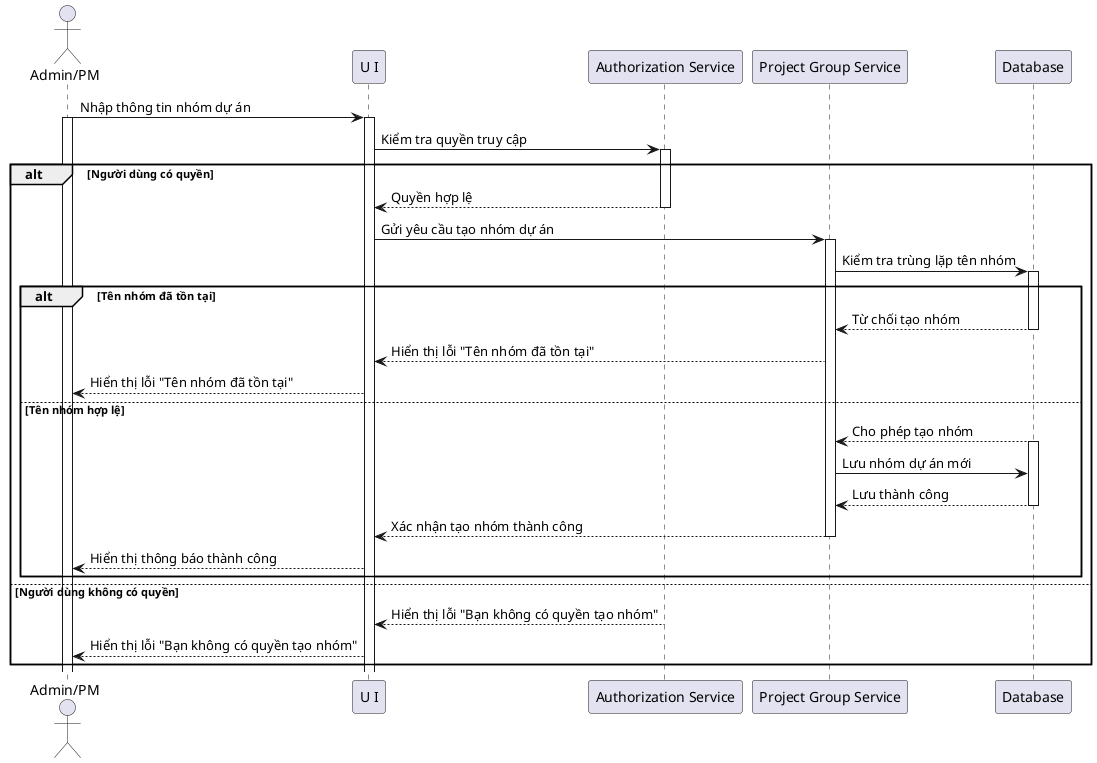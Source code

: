 @startuml
actor "Admin/PM" as User

participant "U I" as UI
participant "Authorization Service"
participant "Project Group Service" as System
participant "Database" as DB

User -> UI: Nhập thông tin nhóm dự án
activate User
activate UI

UI -> "Authorization Service": Kiểm tra quyền truy cập
activate "Authorization Service"

alt Người dùng có quyền
    "Authorization Service" --> UI: Quyền hợp lệ
    deactivate "Authorization Service"
    
    UI -> System: Gửi yêu cầu tạo nhóm dự án
    activate System

    System -> DB: Kiểm tra trùng lặp tên nhóm
    activate DB

    alt Tên nhóm đã tồn tại
        DB --> System: Từ chối tạo nhóm
        deactivate DB
        System --> UI: Hiển thị lỗi "Tên nhóm đã tồn tại"
        UI --> User: Hiển thị lỗi "Tên nhóm đã tồn tại"

    else Tên nhóm hợp lệ
        DB --> System: Cho phép tạo nhóm
        activate DB
        System -> DB: Lưu nhóm dự án mới
        DB --> System: Lưu thành công
        deactivate DB
        System --> UI: Xác nhận tạo nhóm thành công
        deactivate System
        UI --> User: Hiển thị thông báo thành công
    end
else Người dùng không có quyền
    "Authorization Service" --> UI: Hiển thị lỗi "Bạn không có quyền tạo nhóm"
    deactivate "Authorization Service"
    UI --> User: Hiển thị lỗi "Bạn không có quyền tạo nhóm"
end

@enduml
